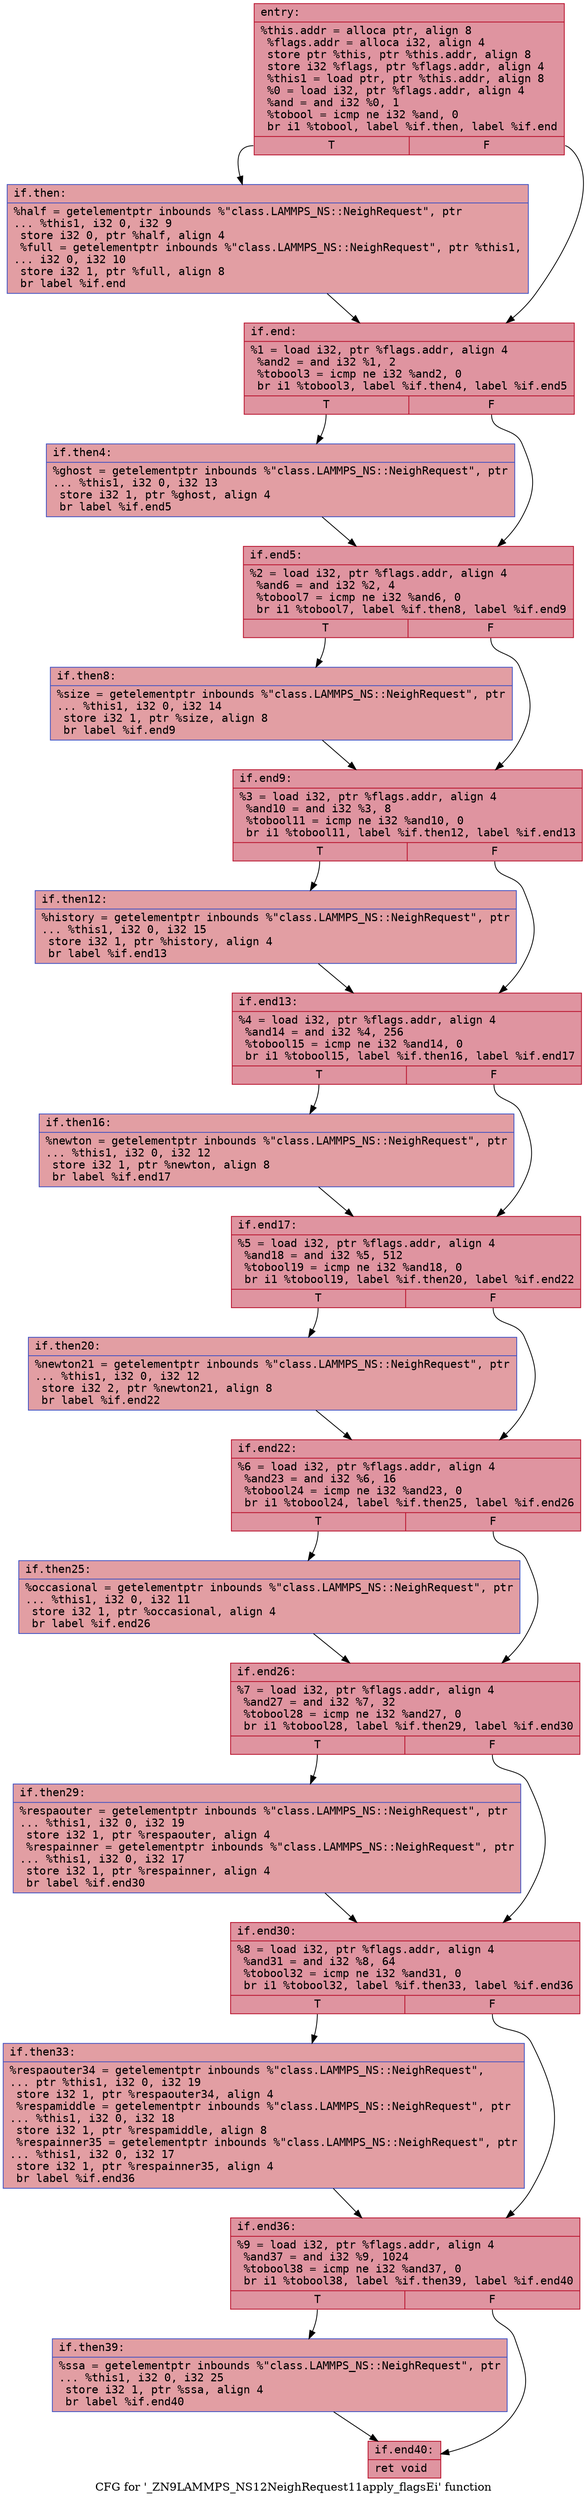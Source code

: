 digraph "CFG for '_ZN9LAMMPS_NS12NeighRequest11apply_flagsEi' function" {
	label="CFG for '_ZN9LAMMPS_NS12NeighRequest11apply_flagsEi' function";

	Node0x561f337ebb70 [shape=record,color="#b70d28ff", style=filled, fillcolor="#b70d2870" fontname="Courier",label="{entry:\l|  %this.addr = alloca ptr, align 8\l  %flags.addr = alloca i32, align 4\l  store ptr %this, ptr %this.addr, align 8\l  store i32 %flags, ptr %flags.addr, align 4\l  %this1 = load ptr, ptr %this.addr, align 8\l  %0 = load i32, ptr %flags.addr, align 4\l  %and = and i32 %0, 1\l  %tobool = icmp ne i32 %and, 0\l  br i1 %tobool, label %if.then, label %if.end\l|{<s0>T|<s1>F}}"];
	Node0x561f337ebb70:s0 -> Node0x561f337ec0c0[tooltip="entry -> if.then\nProbability 50.00%" ];
	Node0x561f337ebb70:s1 -> Node0x561f337ec130[tooltip="entry -> if.end\nProbability 50.00%" ];
	Node0x561f337ec0c0 [shape=record,color="#3d50c3ff", style=filled, fillcolor="#be242e70" fontname="Courier",label="{if.then:\l|  %half = getelementptr inbounds %\"class.LAMMPS_NS::NeighRequest\", ptr\l... %this1, i32 0, i32 9\l  store i32 0, ptr %half, align 4\l  %full = getelementptr inbounds %\"class.LAMMPS_NS::NeighRequest\", ptr %this1,\l... i32 0, i32 10\l  store i32 1, ptr %full, align 8\l  br label %if.end\l}"];
	Node0x561f337ec0c0 -> Node0x561f337ec130[tooltip="if.then -> if.end\nProbability 100.00%" ];
	Node0x561f337ec130 [shape=record,color="#b70d28ff", style=filled, fillcolor="#b70d2870" fontname="Courier",label="{if.end:\l|  %1 = load i32, ptr %flags.addr, align 4\l  %and2 = and i32 %1, 2\l  %tobool3 = icmp ne i32 %and2, 0\l  br i1 %tobool3, label %if.then4, label %if.end5\l|{<s0>T|<s1>F}}"];
	Node0x561f337ec130:s0 -> Node0x561f337ec940[tooltip="if.end -> if.then4\nProbability 50.00%" ];
	Node0x561f337ec130:s1 -> Node0x561f337ec9c0[tooltip="if.end -> if.end5\nProbability 50.00%" ];
	Node0x561f337ec940 [shape=record,color="#3d50c3ff", style=filled, fillcolor="#be242e70" fontname="Courier",label="{if.then4:\l|  %ghost = getelementptr inbounds %\"class.LAMMPS_NS::NeighRequest\", ptr\l... %this1, i32 0, i32 13\l  store i32 1, ptr %ghost, align 4\l  br label %if.end5\l}"];
	Node0x561f337ec940 -> Node0x561f337ec9c0[tooltip="if.then4 -> if.end5\nProbability 100.00%" ];
	Node0x561f337ec9c0 [shape=record,color="#b70d28ff", style=filled, fillcolor="#b70d2870" fontname="Courier",label="{if.end5:\l|  %2 = load i32, ptr %flags.addr, align 4\l  %and6 = and i32 %2, 4\l  %tobool7 = icmp ne i32 %and6, 0\l  br i1 %tobool7, label %if.then8, label %if.end9\l|{<s0>T|<s1>F}}"];
	Node0x561f337ec9c0:s0 -> Node0x561f337eceb0[tooltip="if.end5 -> if.then8\nProbability 50.00%" ];
	Node0x561f337ec9c0:s1 -> Node0x561f337ecf30[tooltip="if.end5 -> if.end9\nProbability 50.00%" ];
	Node0x561f337eceb0 [shape=record,color="#3d50c3ff", style=filled, fillcolor="#be242e70" fontname="Courier",label="{if.then8:\l|  %size = getelementptr inbounds %\"class.LAMMPS_NS::NeighRequest\", ptr\l... %this1, i32 0, i32 14\l  store i32 1, ptr %size, align 8\l  br label %if.end9\l}"];
	Node0x561f337eceb0 -> Node0x561f337ecf30[tooltip="if.then8 -> if.end9\nProbability 100.00%" ];
	Node0x561f337ecf30 [shape=record,color="#b70d28ff", style=filled, fillcolor="#b70d2870" fontname="Courier",label="{if.end9:\l|  %3 = load i32, ptr %flags.addr, align 4\l  %and10 = and i32 %3, 8\l  %tobool11 = icmp ne i32 %and10, 0\l  br i1 %tobool11, label %if.then12, label %if.end13\l|{<s0>T|<s1>F}}"];
	Node0x561f337ecf30:s0 -> Node0x561f337ed430[tooltip="if.end9 -> if.then12\nProbability 50.00%" ];
	Node0x561f337ecf30:s1 -> Node0x561f337ec6f0[tooltip="if.end9 -> if.end13\nProbability 50.00%" ];
	Node0x561f337ed430 [shape=record,color="#3d50c3ff", style=filled, fillcolor="#be242e70" fontname="Courier",label="{if.then12:\l|  %history = getelementptr inbounds %\"class.LAMMPS_NS::NeighRequest\", ptr\l... %this1, i32 0, i32 15\l  store i32 1, ptr %history, align 4\l  br label %if.end13\l}"];
	Node0x561f337ed430 -> Node0x561f337ec6f0[tooltip="if.then12 -> if.end13\nProbability 100.00%" ];
	Node0x561f337ec6f0 [shape=record,color="#b70d28ff", style=filled, fillcolor="#b70d2870" fontname="Courier",label="{if.end13:\l|  %4 = load i32, ptr %flags.addr, align 4\l  %and14 = and i32 %4, 256\l  %tobool15 = icmp ne i32 %and14, 0\l  br i1 %tobool15, label %if.then16, label %if.end17\l|{<s0>T|<s1>F}}"];
	Node0x561f337ec6f0:s0 -> Node0x561f337edb70[tooltip="if.end13 -> if.then16\nProbability 50.00%" ];
	Node0x561f337ec6f0:s1 -> Node0x561f337edbf0[tooltip="if.end13 -> if.end17\nProbability 50.00%" ];
	Node0x561f337edb70 [shape=record,color="#3d50c3ff", style=filled, fillcolor="#be242e70" fontname="Courier",label="{if.then16:\l|  %newton = getelementptr inbounds %\"class.LAMMPS_NS::NeighRequest\", ptr\l... %this1, i32 0, i32 12\l  store i32 1, ptr %newton, align 8\l  br label %if.end17\l}"];
	Node0x561f337edb70 -> Node0x561f337edbf0[tooltip="if.then16 -> if.end17\nProbability 100.00%" ];
	Node0x561f337edbf0 [shape=record,color="#b70d28ff", style=filled, fillcolor="#b70d2870" fontname="Courier",label="{if.end17:\l|  %5 = load i32, ptr %flags.addr, align 4\l  %and18 = and i32 %5, 512\l  %tobool19 = icmp ne i32 %and18, 0\l  br i1 %tobool19, label %if.then20, label %if.end22\l|{<s0>T|<s1>F}}"];
	Node0x561f337edbf0:s0 -> Node0x561f337af960[tooltip="if.end17 -> if.then20\nProbability 50.00%" ];
	Node0x561f337edbf0:s1 -> Node0x561f337af9e0[tooltip="if.end17 -> if.end22\nProbability 50.00%" ];
	Node0x561f337af960 [shape=record,color="#3d50c3ff", style=filled, fillcolor="#be242e70" fontname="Courier",label="{if.then20:\l|  %newton21 = getelementptr inbounds %\"class.LAMMPS_NS::NeighRequest\", ptr\l... %this1, i32 0, i32 12\l  store i32 2, ptr %newton21, align 8\l  br label %if.end22\l}"];
	Node0x561f337af960 -> Node0x561f337af9e0[tooltip="if.then20 -> if.end22\nProbability 100.00%" ];
	Node0x561f337af9e0 [shape=record,color="#b70d28ff", style=filled, fillcolor="#b70d2870" fontname="Courier",label="{if.end22:\l|  %6 = load i32, ptr %flags.addr, align 4\l  %and23 = and i32 %6, 16\l  %tobool24 = icmp ne i32 %and23, 0\l  br i1 %tobool24, label %if.then25, label %if.end26\l|{<s0>T|<s1>F}}"];
	Node0x561f337af9e0:s0 -> Node0x561f337eecf0[tooltip="if.end22 -> if.then25\nProbability 50.00%" ];
	Node0x561f337af9e0:s1 -> Node0x561f337eed70[tooltip="if.end22 -> if.end26\nProbability 50.00%" ];
	Node0x561f337eecf0 [shape=record,color="#3d50c3ff", style=filled, fillcolor="#be242e70" fontname="Courier",label="{if.then25:\l|  %occasional = getelementptr inbounds %\"class.LAMMPS_NS::NeighRequest\", ptr\l... %this1, i32 0, i32 11\l  store i32 1, ptr %occasional, align 4\l  br label %if.end26\l}"];
	Node0x561f337eecf0 -> Node0x561f337eed70[tooltip="if.then25 -> if.end26\nProbability 100.00%" ];
	Node0x561f337eed70 [shape=record,color="#b70d28ff", style=filled, fillcolor="#b70d2870" fontname="Courier",label="{if.end26:\l|  %7 = load i32, ptr %flags.addr, align 4\l  %and27 = and i32 %7, 32\l  %tobool28 = icmp ne i32 %and27, 0\l  br i1 %tobool28, label %if.then29, label %if.end30\l|{<s0>T|<s1>F}}"];
	Node0x561f337eed70:s0 -> Node0x561f337ef270[tooltip="if.end26 -> if.then29\nProbability 50.00%" ];
	Node0x561f337eed70:s1 -> Node0x561f337ef2f0[tooltip="if.end26 -> if.end30\nProbability 50.00%" ];
	Node0x561f337ef270 [shape=record,color="#3d50c3ff", style=filled, fillcolor="#be242e70" fontname="Courier",label="{if.then29:\l|  %respaouter = getelementptr inbounds %\"class.LAMMPS_NS::NeighRequest\", ptr\l... %this1, i32 0, i32 19\l  store i32 1, ptr %respaouter, align 4\l  %respainner = getelementptr inbounds %\"class.LAMMPS_NS::NeighRequest\", ptr\l... %this1, i32 0, i32 17\l  store i32 1, ptr %respainner, align 4\l  br label %if.end30\l}"];
	Node0x561f337ef270 -> Node0x561f337ef2f0[tooltip="if.then29 -> if.end30\nProbability 100.00%" ];
	Node0x561f337ef2f0 [shape=record,color="#b70d28ff", style=filled, fillcolor="#b70d2870" fontname="Courier",label="{if.end30:\l|  %8 = load i32, ptr %flags.addr, align 4\l  %and31 = and i32 %8, 64\l  %tobool32 = icmp ne i32 %and31, 0\l  br i1 %tobool32, label %if.then33, label %if.end36\l|{<s0>T|<s1>F}}"];
	Node0x561f337ef2f0:s0 -> Node0x561f337efff0[tooltip="if.end30 -> if.then33\nProbability 50.00%" ];
	Node0x561f337ef2f0:s1 -> Node0x561f337f0070[tooltip="if.end30 -> if.end36\nProbability 50.00%" ];
	Node0x561f337efff0 [shape=record,color="#3d50c3ff", style=filled, fillcolor="#be242e70" fontname="Courier",label="{if.then33:\l|  %respaouter34 = getelementptr inbounds %\"class.LAMMPS_NS::NeighRequest\",\l... ptr %this1, i32 0, i32 19\l  store i32 1, ptr %respaouter34, align 4\l  %respamiddle = getelementptr inbounds %\"class.LAMMPS_NS::NeighRequest\", ptr\l... %this1, i32 0, i32 18\l  store i32 1, ptr %respamiddle, align 8\l  %respainner35 = getelementptr inbounds %\"class.LAMMPS_NS::NeighRequest\", ptr\l... %this1, i32 0, i32 17\l  store i32 1, ptr %respainner35, align 4\l  br label %if.end36\l}"];
	Node0x561f337efff0 -> Node0x561f337f0070[tooltip="if.then33 -> if.end36\nProbability 100.00%" ];
	Node0x561f337f0070 [shape=record,color="#b70d28ff", style=filled, fillcolor="#b70d2870" fontname="Courier",label="{if.end36:\l|  %9 = load i32, ptr %flags.addr, align 4\l  %and37 = and i32 %9, 1024\l  %tobool38 = icmp ne i32 %and37, 0\l  br i1 %tobool38, label %if.then39, label %if.end40\l|{<s0>T|<s1>F}}"];
	Node0x561f337f0070:s0 -> Node0x561f337f08e0[tooltip="if.end36 -> if.then39\nProbability 50.00%" ];
	Node0x561f337f0070:s1 -> Node0x561f337f0960[tooltip="if.end36 -> if.end40\nProbability 50.00%" ];
	Node0x561f337f08e0 [shape=record,color="#3d50c3ff", style=filled, fillcolor="#be242e70" fontname="Courier",label="{if.then39:\l|  %ssa = getelementptr inbounds %\"class.LAMMPS_NS::NeighRequest\", ptr\l... %this1, i32 0, i32 25\l  store i32 1, ptr %ssa, align 4\l  br label %if.end40\l}"];
	Node0x561f337f08e0 -> Node0x561f337f0960[tooltip="if.then39 -> if.end40\nProbability 100.00%" ];
	Node0x561f337f0960 [shape=record,color="#b70d28ff", style=filled, fillcolor="#b70d2870" fontname="Courier",label="{if.end40:\l|  ret void\l}"];
}
